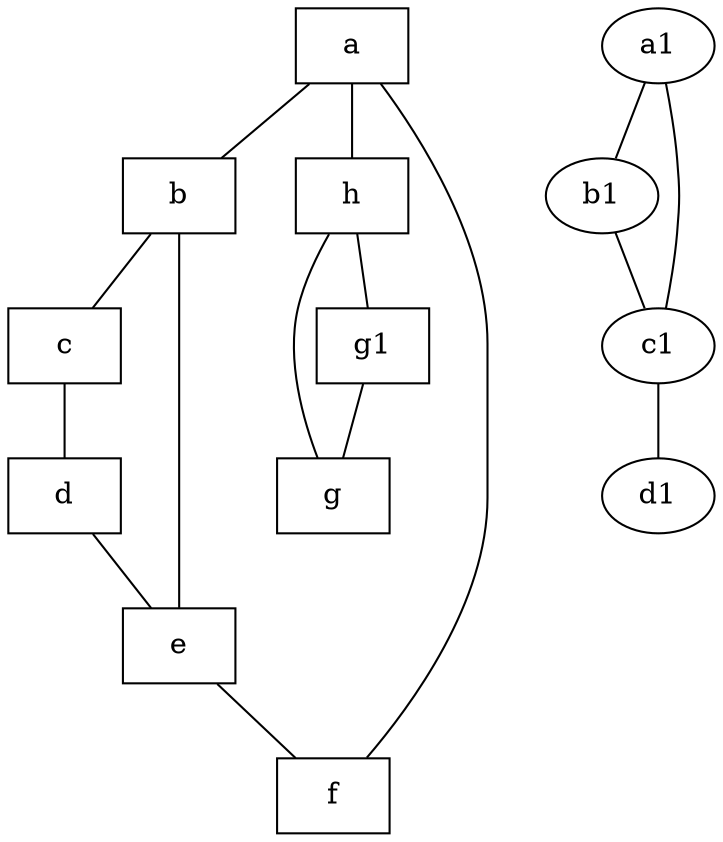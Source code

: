 graph graphname {
	a [shape=box];
	b [shape=box];
	c [shape=box];
	d [shape=box];
	e [shape=box];
	f [shape=box];
	
	h [shape=box];
	g [shape=box];
	g1 [shape=box];

	
     a -- b -- c -- d -- e -- f -- a;
	 b -- e;
	 a -- h -- g;
	 h -- g1 -- g;
	 
	a1 -- b1 -- c1 -- d1;
	a1 -- c1;	
 }